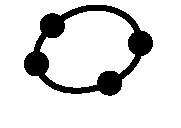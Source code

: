 defaultpen(2.5);

path p=W..NW..ENE..0.5*SE..cycle;
draw(p);
dot(p,linewidth(12));

shipout(pad(64,64));
